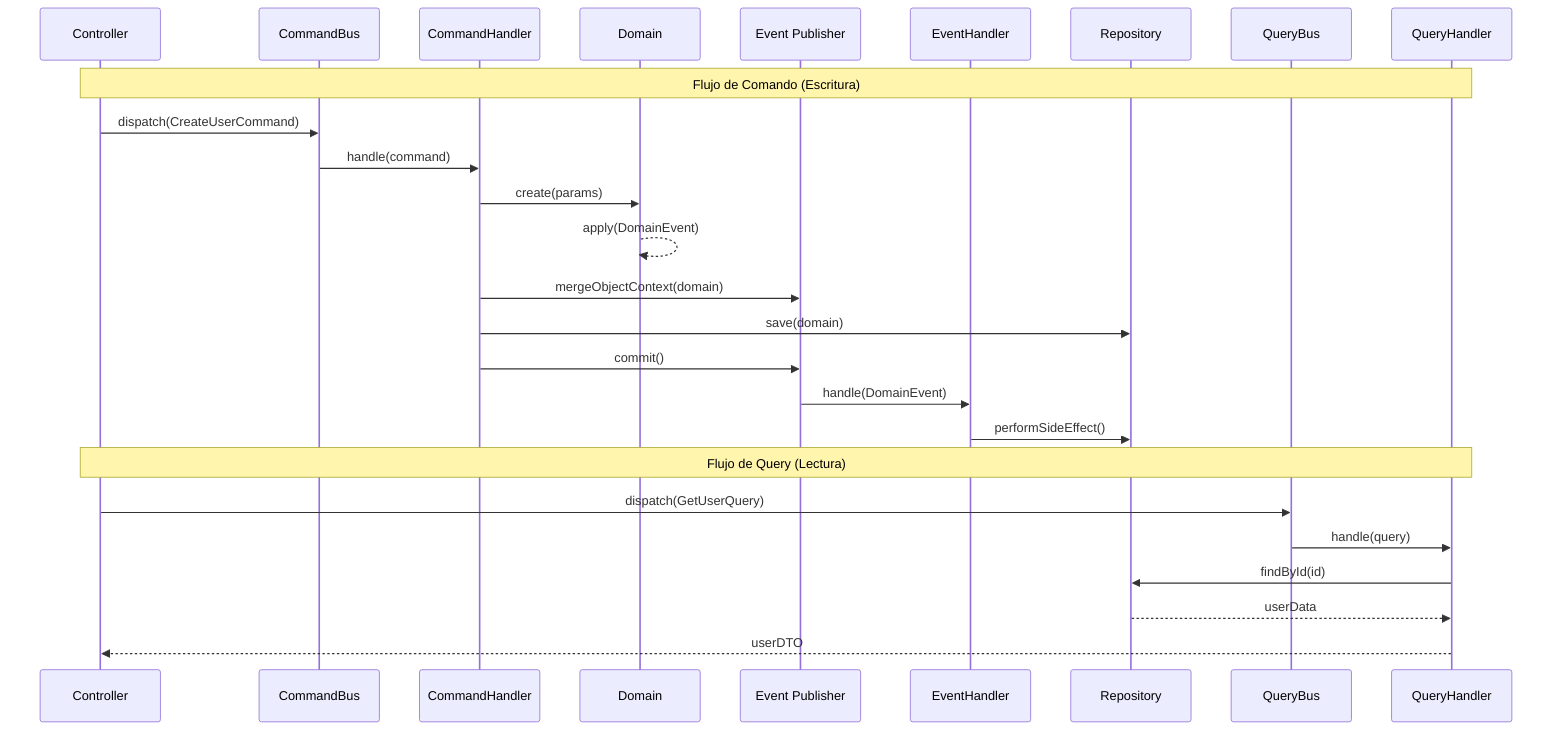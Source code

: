 sequenceDiagram
    participant C as Controller
    participant CM as CommandBus
    participant CH as CommandHandler
    participant D as Domain
    participant EP as Event Publisher
    participant EH as EventHandler
    participant R as Repository
    participant QM as QueryBus
    participant QH as QueryHandler

    Note over C,QH: Flujo de Comando (Escritura)
    C->>CM: dispatch(CreateUserCommand)
    CM->>CH: handle(command)
    CH->>D: create(params)
    D-->>D: apply(DomainEvent)
    CH->>EP: mergeObjectContext(domain)
    CH->>R: save(domain)
    CH->>EP: commit()
    EP->>EH: handle(DomainEvent)
    EH->>R: performSideEffect()

    Note over C,QH: Flujo de Query (Lectura)
    C->>QM: dispatch(GetUserQuery)
    QM->>QH: handle(query)
    QH->>R: findById(id)
    R-->>QH: userData
    QH-->>C: userDTO